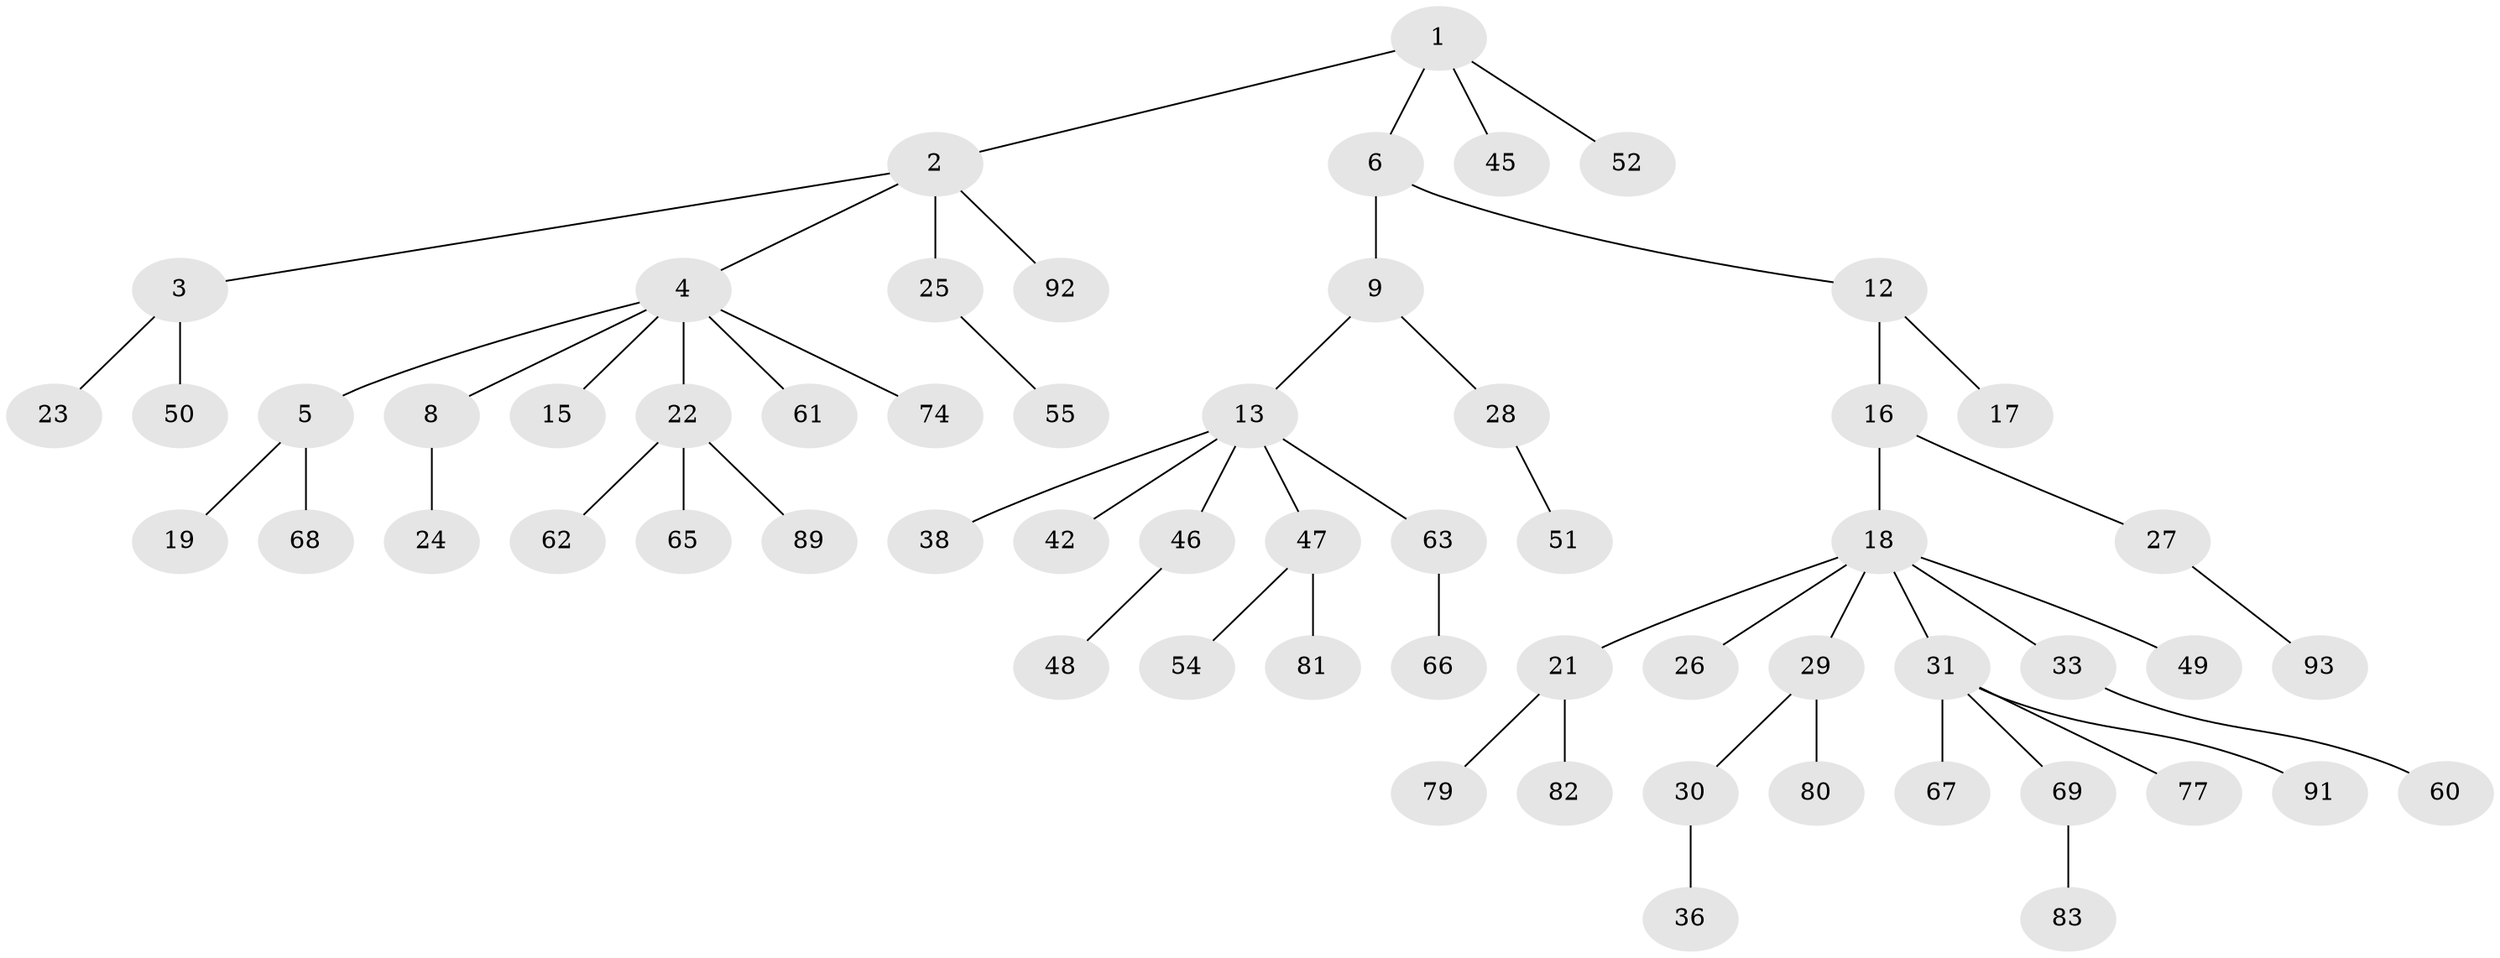 // original degree distribution, {5: 0.02127659574468085, 6: 0.02127659574468085, 4: 0.11702127659574468, 3: 0.1276595744680851, 1: 0.5319148936170213, 2: 0.18085106382978725}
// Generated by graph-tools (version 1.1) at 2025/11/02/27/25 16:11:29]
// undirected, 60 vertices, 59 edges
graph export_dot {
graph [start="1"]
  node [color=gray90,style=filled];
  1 [super="+71"];
  2 [super="+57"];
  3 [super="+10"];
  4 [super="+7"];
  5 [super="+11"];
  6 [super="+44"];
  8 [super="+64"];
  9 [super="+14"];
  12 [super="+56"];
  13 [super="+32"];
  15 [super="+75"];
  16;
  17 [super="+72"];
  18 [super="+20"];
  19;
  21 [super="+43"];
  22 [super="+34"];
  23 [super="+37"];
  24 [super="+40"];
  25 [super="+88"];
  26 [super="+35"];
  27 [super="+86"];
  28 [super="+90"];
  29 [super="+73"];
  30;
  31 [super="+39"];
  33 [super="+41"];
  36;
  38;
  42 [super="+53"];
  45;
  46 [super="+59"];
  47 [super="+78"];
  48;
  49;
  50 [super="+58"];
  51 [super="+85"];
  52;
  54;
  55 [super="+70"];
  60 [super="+84"];
  61;
  62;
  63 [super="+76"];
  65;
  66 [super="+94"];
  67;
  68;
  69 [super="+87"];
  74;
  77;
  79;
  80;
  81;
  82;
  83;
  89;
  91;
  92;
  93;
  1 -- 2;
  1 -- 6;
  1 -- 45;
  1 -- 52;
  2 -- 3;
  2 -- 4;
  2 -- 25;
  2 -- 92;
  3 -- 23;
  3 -- 50;
  4 -- 5;
  4 -- 61;
  4 -- 22;
  4 -- 8;
  4 -- 74;
  4 -- 15;
  5 -- 68;
  5 -- 19;
  6 -- 9;
  6 -- 12;
  8 -- 24;
  9 -- 13;
  9 -- 28;
  12 -- 16;
  12 -- 17;
  13 -- 47;
  13 -- 63;
  13 -- 38;
  13 -- 42;
  13 -- 46;
  16 -- 18;
  16 -- 27;
  18 -- 49;
  18 -- 33;
  18 -- 21;
  18 -- 26;
  18 -- 29;
  18 -- 31;
  21 -- 82;
  21 -- 79;
  22 -- 65;
  22 -- 89;
  22 -- 62;
  25 -- 55;
  27 -- 93;
  28 -- 51;
  29 -- 30;
  29 -- 80;
  30 -- 36;
  31 -- 77;
  31 -- 91;
  31 -- 67;
  31 -- 69;
  33 -- 60;
  46 -- 48;
  47 -- 54;
  47 -- 81;
  63 -- 66;
  69 -- 83;
}

